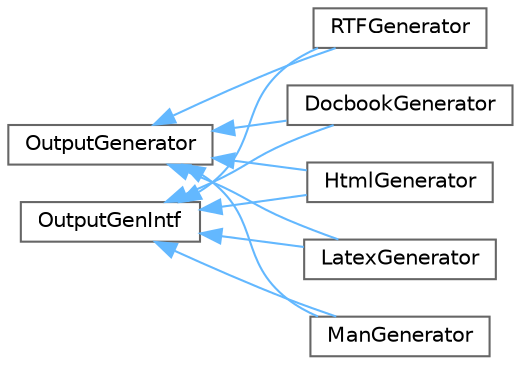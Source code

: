 digraph "Graphical Class Hierarchy"
{
 // INTERACTIVE_SVG=YES
 // LATEX_PDF_SIZE
  bgcolor="transparent";
  edge [fontname=Helvetica,fontsize=10,labelfontname=Helvetica,labelfontsize=10];
  node [fontname=Helvetica,fontsize=10,shape=box,height=0.2,width=0.4];
  rankdir="LR";
  Node0 [id="Node000000",label="OutputGenerator",height=0.2,width=0.4,color="grey40", fillcolor="white", style="filled",URL="$d3/d8e/class_output_generator.html",tooltip="Base class for shared implementation for all output generators."];
  Node0 -> Node1 [id="edge219_Node000000_Node000001",dir="back",color="steelblue1",style="solid",tooltip=" "];
  Node1 [id="Node000001",label="DocbookGenerator",height=0.2,width=0.4,color="grey40", fillcolor="white", style="filled",URL="$d1/d72/class_docbook_generator.html",tooltip=" "];
  Node0 -> Node3 [id="edge220_Node000000_Node000003",dir="back",color="steelblue1",style="solid",tooltip=" "];
  Node3 [id="Node000003",label="HtmlGenerator",height=0.2,width=0.4,color="grey40", fillcolor="white", style="filled",URL="$d7/d41/class_html_generator.html",tooltip="Generator for HTML output."];
  Node0 -> Node4 [id="edge221_Node000000_Node000004",dir="back",color="steelblue1",style="solid",tooltip=" "];
  Node4 [id="Node000004",label="LatexGenerator",height=0.2,width=0.4,color="grey40", fillcolor="white", style="filled",URL="$d3/d77/class_latex_generator.html",tooltip="Generator for LaTeX output."];
  Node0 -> Node5 [id="edge222_Node000000_Node000005",dir="back",color="steelblue1",style="solid",tooltip=" "];
  Node5 [id="Node000005",label="ManGenerator",height=0.2,width=0.4,color="grey40", fillcolor="white", style="filled",URL="$de/da5/class_man_generator.html",tooltip="Generator for Man page output."];
  Node0 -> Node6 [id="edge223_Node000000_Node000006",dir="back",color="steelblue1",style="solid",tooltip=" "];
  Node6 [id="Node000006",label="RTFGenerator",height=0.2,width=0.4,color="grey40", fillcolor="white", style="filled",URL="$d0/da4/class_r_t_f_generator.html",tooltip="Generator for RTF output."];
  Node2 [id="Node000002",label="OutputGenIntf",height=0.2,width=0.4,color="grey40", fillcolor="white", style="filled",URL="$d9/de9/class_output_gen_intf.html",tooltip="Abstract interface for output generators."];
  Node2 -> Node1 [id="edge224_Node000002_Node000001",dir="back",color="steelblue1",style="solid",tooltip=" "];
  Node2 -> Node3 [id="edge225_Node000002_Node000003",dir="back",color="steelblue1",style="solid",tooltip=" "];
  Node2 -> Node4 [id="edge226_Node000002_Node000004",dir="back",color="steelblue1",style="solid",tooltip=" "];
  Node2 -> Node5 [id="edge227_Node000002_Node000005",dir="back",color="steelblue1",style="solid",tooltip=" "];
  Node2 -> Node6 [id="edge228_Node000002_Node000006",dir="back",color="steelblue1",style="solid",tooltip=" "];
}
